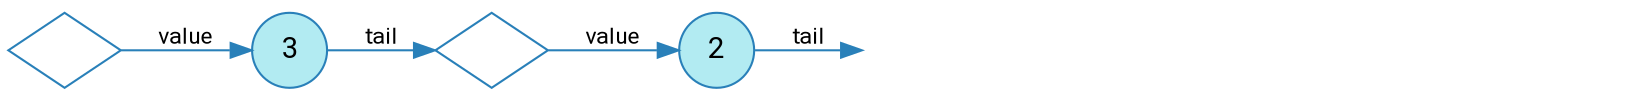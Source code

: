 digraph {
    bgcolor=transparent
    splines=false
    rankdir=LR

    // Default theme: enabled
    node[shape="circle" style="filled" color="#2980B9" fillcolor="#b2ebf2" fontcolor="#000000" fontname="Segoe UI,Roboto,Helvetica,Arial,sans-serif"]
    edge [color="#2980B9" fontcolor="#000000" fontname="Segoe UI,Roboto,Helvetica,Arial,sans-serif" fontsize=11]

    l1[shape=diamond label="" fillcolor="#ffffff"]
    l2[shape=diamond label="" fillcolor="#ffffff"]
    l3[shape=diamond label="" fillcolor="#ffffff" style=invis]
    l4[shape=diamond label="" fillcolor="#ffffff" style=invis]
    p1[label=3]
    p2[label=2]
    p3[label=1 style=invis]
    nil[shape=circle label="∅" fillcolor="#ffffff" style=invis]

    l1 -> p1[label=value]
    p1 -> l2[label=tail]
    l2 -> p2[label=value]
    p2 -> l3[label=tail]
    l3 -> p3[label=value style=invis]
    p3 -> l4[label=tail style=invis]
    l4 -> nil[label=value style=invis]
}
